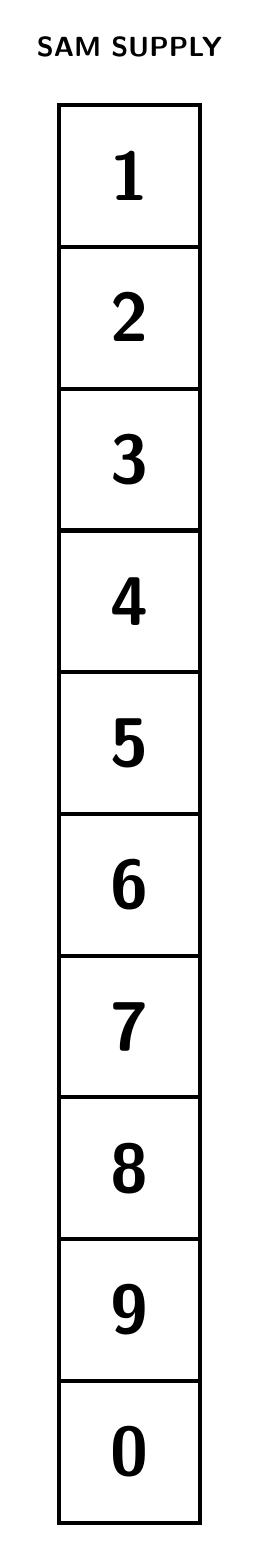 \begin{tikzpicture}
    % Define box properties
    \def\boxwidth{1.8}
    \def\boxheight{1.8}
    \def\boxthickness{1.5pt} % Adjustable line thickness

    % Define SAM Supply numbers (1 to 0)
    \def\samsupply{1, 2, 3, 4, 5, 6, 7, 8, 9, 0}

    % Title at the top
    \node[anchor=south] at (0.9, 0.5) {\sffamily \bfseries SAM SUPPLY};

    % Draw boxes and numbers
    \foreach \x [count=\i] in \samsupply {
        \pgfmathsetmacro\ypos{-(\i-1) * \boxheight} % Calculate vertical position
        \draw[line width=\boxthickness] (0, \ypos) rectangle (\boxwidth, \ypos - \boxheight);
        \node at (0.9, \ypos - 0.9) {\sffamily \bfseries \Huge \x}; % Centered inside box
    }

\end{tikzpicture}
